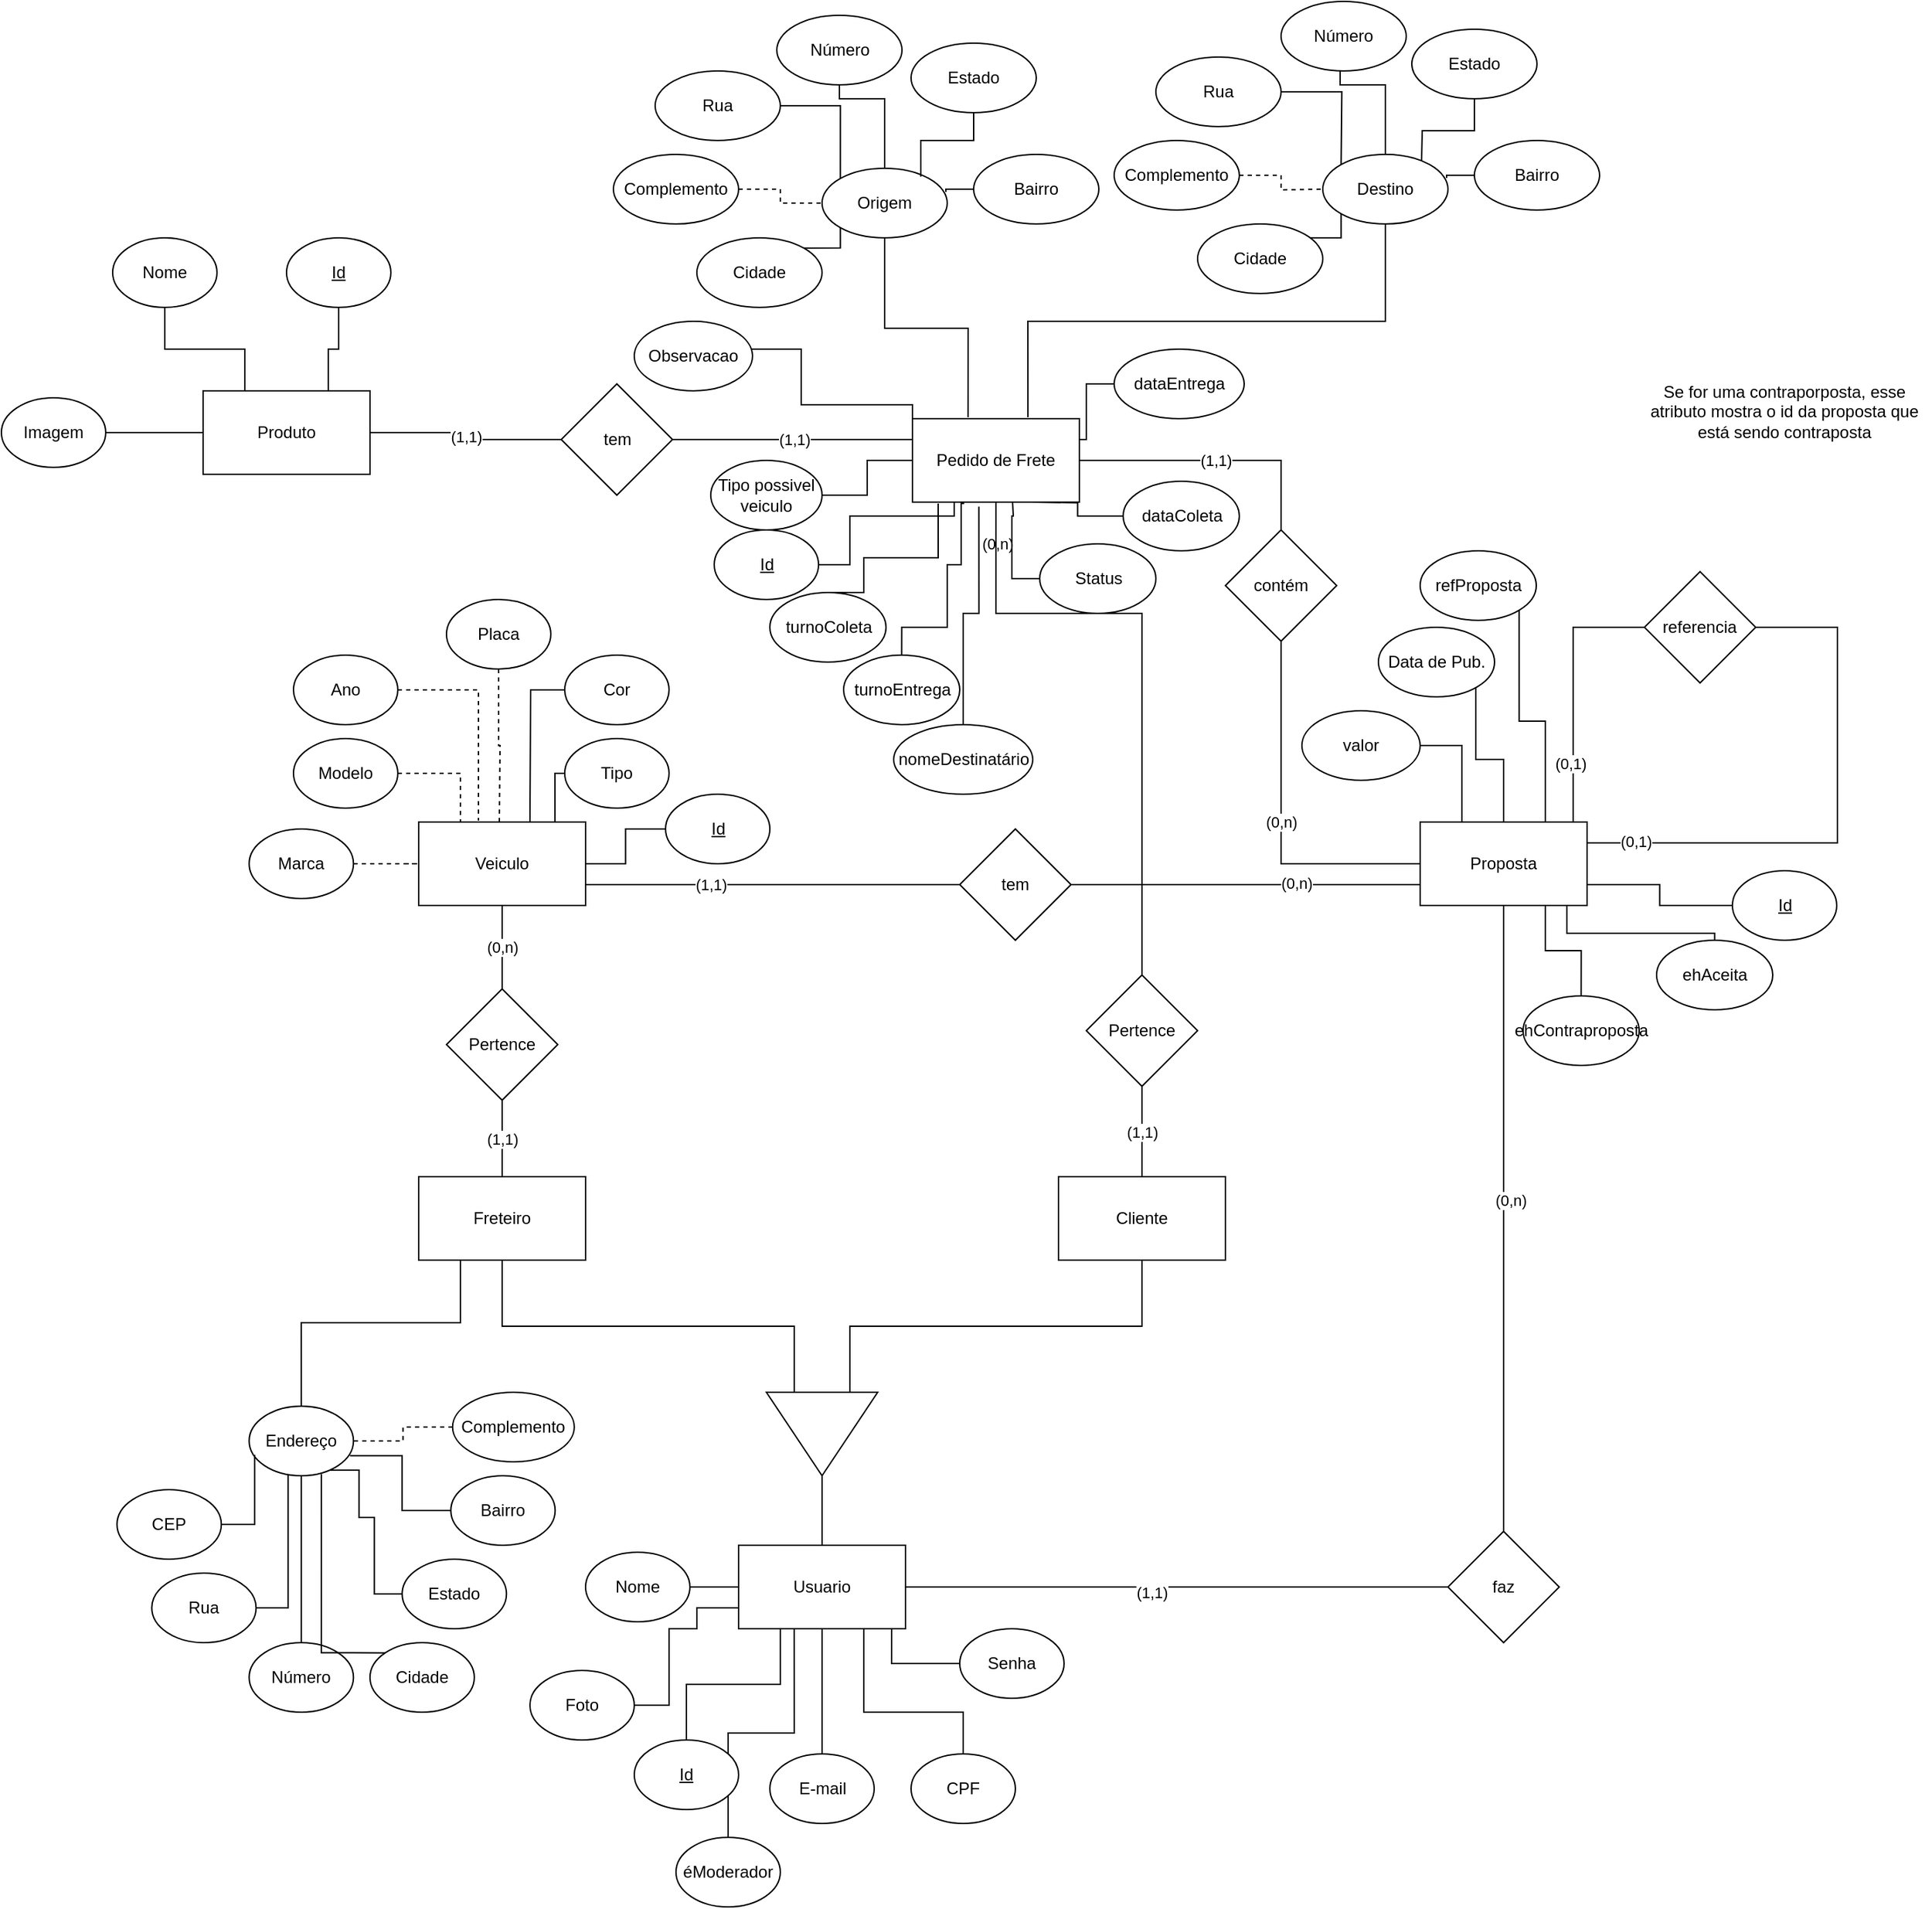 <mxfile version="20.0.3" type="device"><diagram id="B2rDgu8kX2VoAJ5OoShY" name="Page-1"><mxGraphModel dx="1865" dy="1754" grid="1" gridSize="10" guides="1" tooltips="1" connect="1" arrows="1" fold="1" page="1" pageScale="1" pageWidth="827" pageHeight="1169" math="0" shadow="0"><root><mxCell id="0"/><mxCell id="1" parent="0"/><mxCell id="aHZe08Br_RHFKZcY9J3t-28" value="" style="edgeStyle=orthogonalEdgeStyle;rounded=0;orthogonalLoop=1;jettySize=auto;html=1;endArrow=none;endFill=0;" parent="1" source="aHZe08Br_RHFKZcY9J3t-1" target="aHZe08Br_RHFKZcY9J3t-27" edge="1"><mxGeometry relative="1" as="geometry"/></mxCell><mxCell id="aHZe08Br_RHFKZcY9J3t-35" value="" style="edgeStyle=orthogonalEdgeStyle;rounded=0;orthogonalLoop=1;jettySize=auto;html=1;endArrow=none;endFill=0;" parent="1" source="aHZe08Br_RHFKZcY9J3t-1" target="aHZe08Br_RHFKZcY9J3t-34" edge="1"><mxGeometry relative="1" as="geometry"/></mxCell><mxCell id="aHZe08Br_RHFKZcY9J3t-38" value="(1,1)" style="edgeLabel;html=1;align=center;verticalAlign=middle;resizable=0;points=[];" parent="aHZe08Br_RHFKZcY9J3t-35" vertex="1" connectable="0"><mxGeometry x="-0.092" y="-4" relative="1" as="geometry"><mxPoint as="offset"/></mxGeometry></mxCell><mxCell id="aHZe08Br_RHFKZcY9J3t-1" value="Usuario" style="rounded=0;whiteSpace=wrap;html=1;" parent="1" vertex="1"><mxGeometry x="180" y="540" width="120" height="60" as="geometry"/></mxCell><mxCell id="aHZe08Br_RHFKZcY9J3t-23" value="(1,1)" style="edgeStyle=orthogonalEdgeStyle;rounded=0;orthogonalLoop=1;jettySize=auto;html=1;endArrow=none;endFill=0;" parent="1" source="aHZe08Br_RHFKZcY9J3t-2" target="aHZe08Br_RHFKZcY9J3t-22" edge="1"><mxGeometry relative="1" as="geometry"/></mxCell><mxCell id="aHZe08Br_RHFKZcY9J3t-2" value="Freteiro" style="rounded=0;whiteSpace=wrap;html=1;" parent="1" vertex="1"><mxGeometry x="-50" y="275" width="120" height="60" as="geometry"/></mxCell><mxCell id="aHZe08Br_RHFKZcY9J3t-11" value="(1,1)" style="edgeStyle=orthogonalEdgeStyle;rounded=0;orthogonalLoop=1;jettySize=auto;html=1;endArrow=none;endFill=0;" parent="1" source="aHZe08Br_RHFKZcY9J3t-3" target="aHZe08Br_RHFKZcY9J3t-9" edge="1"><mxGeometry relative="1" as="geometry"/></mxCell><mxCell id="aHZe08Br_RHFKZcY9J3t-3" value="Cliente" style="rounded=0;whiteSpace=wrap;html=1;" parent="1" vertex="1"><mxGeometry x="410" y="275" width="120" height="60" as="geometry"/></mxCell><mxCell id="aHZe08Br_RHFKZcY9J3t-24" value="(0,n)" style="edgeStyle=orthogonalEdgeStyle;rounded=0;orthogonalLoop=1;jettySize=auto;html=1;endArrow=none;endFill=0;" parent="1" source="aHZe08Br_RHFKZcY9J3t-4" target="aHZe08Br_RHFKZcY9J3t-22" edge="1"><mxGeometry relative="1" as="geometry"/></mxCell><mxCell id="hOEVL7CpCra-LfUeyIIS-20" style="edgeStyle=orthogonalEdgeStyle;rounded=0;orthogonalLoop=1;jettySize=auto;html=1;exitX=1;exitY=0.75;exitDx=0;exitDy=0;endArrow=none;endFill=0;" parent="1" source="aHZe08Br_RHFKZcY9J3t-4" target="hOEVL7CpCra-LfUeyIIS-21" edge="1"><mxGeometry relative="1" as="geometry"><mxPoint x="340" y="65.167" as="targetPoint"/></mxGeometry></mxCell><mxCell id="hOEVL7CpCra-LfUeyIIS-25" value="(1,1)" style="edgeLabel;html=1;align=center;verticalAlign=middle;resizable=0;points=[];" parent="hOEVL7CpCra-LfUeyIIS-20" vertex="1" connectable="0"><mxGeometry x="-0.334" relative="1" as="geometry"><mxPoint as="offset"/></mxGeometry></mxCell><mxCell id="aHZe08Br_RHFKZcY9J3t-4" value="Veiculo" style="rounded=0;whiteSpace=wrap;html=1;" parent="1" vertex="1"><mxGeometry x="-50" y="20" width="120" height="60" as="geometry"/></mxCell><mxCell id="aHZe08Br_RHFKZcY9J3t-10" value="(0,n)" style="edgeStyle=orthogonalEdgeStyle;rounded=0;orthogonalLoop=1;jettySize=auto;html=1;endArrow=none;endFill=0;" parent="1" source="aHZe08Br_RHFKZcY9J3t-6" edge="1"><mxGeometry relative="1" as="geometry"><mxPoint x="365" y="-150" as="targetPoint"/></mxGeometry></mxCell><mxCell id="aHZe08Br_RHFKZcY9J3t-14" value="(1,1)" style="edgeStyle=orthogonalEdgeStyle;rounded=0;orthogonalLoop=1;jettySize=auto;html=1;endArrow=none;endFill=0;" parent="1" source="aHZe08Br_RHFKZcY9J3t-6" target="aHZe08Br_RHFKZcY9J3t-12" edge="1"><mxGeometry relative="1" as="geometry"/></mxCell><mxCell id="aHZe08Br_RHFKZcY9J3t-6" value="Pedido de Frete" style="rounded=0;whiteSpace=wrap;html=1;" parent="1" vertex="1"><mxGeometry x="305" y="-270" width="120" height="60" as="geometry"/></mxCell><mxCell id="aHZe08Br_RHFKZcY9J3t-13" value="(0,n)" style="edgeStyle=orthogonalEdgeStyle;rounded=0;orthogonalLoop=1;jettySize=auto;html=1;endArrow=none;endFill=0;" parent="1" source="aHZe08Br_RHFKZcY9J3t-7" target="aHZe08Br_RHFKZcY9J3t-12" edge="1"><mxGeometry relative="1" as="geometry"/></mxCell><mxCell id="Ya-58Div-vfptBlDZL0a-5" style="edgeStyle=orthogonalEdgeStyle;rounded=0;orthogonalLoop=1;jettySize=auto;html=1;exitX=1;exitY=0;exitDx=0;exitDy=0;entryX=0;entryY=0.5;entryDx=0;entryDy=0;endArrow=none;endFill=0;" parent="1" source="aHZe08Br_RHFKZcY9J3t-7" target="Ya-58Div-vfptBlDZL0a-1" edge="1"><mxGeometry relative="1" as="geometry"><Array as="points"><mxPoint x="780" y="20"/><mxPoint x="780" y="-120"/></Array></mxGeometry></mxCell><mxCell id="omK9D7VF9Lqt7lKJ0gZo-1" value="(0,1)" style="edgeLabel;html=1;align=center;verticalAlign=middle;resizable=0;points=[];" parent="Ya-58Div-vfptBlDZL0a-5" vertex="1" connectable="0"><mxGeometry x="-0.483" y="2" relative="1" as="geometry"><mxPoint as="offset"/></mxGeometry></mxCell><mxCell id="aHZe08Br_RHFKZcY9J3t-7" value="Proposta" style="rounded=0;whiteSpace=wrap;html=1;" parent="1" vertex="1"><mxGeometry x="670" y="20" width="120" height="60" as="geometry"/></mxCell><mxCell id="hOEVL7CpCra-LfUeyIIS-23" style="edgeStyle=orthogonalEdgeStyle;rounded=0;orthogonalLoop=1;jettySize=auto;html=1;entryX=0.75;entryY=1;entryDx=0;entryDy=0;endArrow=none;endFill=0;" parent="1" source="aHZe08Br_RHFKZcY9J3t-9" target="aHZe08Br_RHFKZcY9J3t-6" edge="1"><mxGeometry relative="1" as="geometry"><Array as="points"><mxPoint x="470" y="-130"/><mxPoint x="365" y="-130"/><mxPoint x="365" y="-210"/></Array></mxGeometry></mxCell><mxCell id="aHZe08Br_RHFKZcY9J3t-9" value="Pertence" style="rhombus;whiteSpace=wrap;html=1;rounded=0;" parent="1" vertex="1"><mxGeometry x="430" y="130" width="80" height="80" as="geometry"/></mxCell><mxCell id="aHZe08Br_RHFKZcY9J3t-12" value="contém" style="rhombus;whiteSpace=wrap;html=1;rounded=0;" parent="1" vertex="1"><mxGeometry x="530" y="-190" width="80" height="80" as="geometry"/></mxCell><mxCell id="aHZe08Br_RHFKZcY9J3t-22" value="Pertence" style="rhombus;whiteSpace=wrap;html=1;rounded=0;" parent="1" vertex="1"><mxGeometry x="-30" y="140" width="80" height="80" as="geometry"/></mxCell><mxCell id="aHZe08Br_RHFKZcY9J3t-39" value="" style="edgeStyle=orthogonalEdgeStyle;rounded=0;orthogonalLoop=1;jettySize=auto;html=1;endArrow=none;endFill=0;dashed=1;" parent="1" source="aHZe08Br_RHFKZcY9J3t-26" edge="1"><mxGeometry relative="1" as="geometry"><mxPoint x="-60" y="50" as="targetPoint"/><Array as="points"><mxPoint x="-50" y="50"/><mxPoint x="-50" y="50"/></Array></mxGeometry></mxCell><mxCell id="aHZe08Br_RHFKZcY9J3t-26" value="Marca" style="ellipse;whiteSpace=wrap;html=1;" parent="1" vertex="1"><mxGeometry x="-171.87" y="25" width="75" height="50" as="geometry"/></mxCell><mxCell id="aHZe08Br_RHFKZcY9J3t-30" style="edgeStyle=orthogonalEdgeStyle;rounded=0;orthogonalLoop=1;jettySize=auto;html=1;exitX=0;exitY=0.75;exitDx=0;exitDy=0;entryX=0.5;entryY=1;entryDx=0;entryDy=0;endArrow=none;endFill=0;" parent="1" source="aHZe08Br_RHFKZcY9J3t-27" target="aHZe08Br_RHFKZcY9J3t-2" edge="1"><mxGeometry relative="1" as="geometry"/></mxCell><mxCell id="aHZe08Br_RHFKZcY9J3t-31" style="edgeStyle=orthogonalEdgeStyle;rounded=0;orthogonalLoop=1;jettySize=auto;html=1;exitX=0;exitY=0.25;exitDx=0;exitDy=0;entryX=0.5;entryY=1;entryDx=0;entryDy=0;endArrow=none;endFill=0;" parent="1" source="aHZe08Br_RHFKZcY9J3t-27" target="aHZe08Br_RHFKZcY9J3t-3" edge="1"><mxGeometry relative="1" as="geometry"/></mxCell><mxCell id="aHZe08Br_RHFKZcY9J3t-27" value="" style="triangle;whiteSpace=wrap;html=1;rounded=0;rotation=90;" parent="1" vertex="1"><mxGeometry x="210" y="420" width="60" height="80" as="geometry"/></mxCell><mxCell id="aHZe08Br_RHFKZcY9J3t-36" style="edgeStyle=orthogonalEdgeStyle;rounded=0;orthogonalLoop=1;jettySize=auto;html=1;entryX=0.5;entryY=1;entryDx=0;entryDy=0;endArrow=none;endFill=0;" parent="1" source="aHZe08Br_RHFKZcY9J3t-34" target="aHZe08Br_RHFKZcY9J3t-7" edge="1"><mxGeometry relative="1" as="geometry"/></mxCell><mxCell id="aHZe08Br_RHFKZcY9J3t-37" value="(0,n)" style="edgeLabel;html=1;align=center;verticalAlign=middle;resizable=0;points=[];" parent="aHZe08Br_RHFKZcY9J3t-36" vertex="1" connectable="0"><mxGeometry x="0.058" y="-5" relative="1" as="geometry"><mxPoint as="offset"/></mxGeometry></mxCell><mxCell id="aHZe08Br_RHFKZcY9J3t-34" value="faz" style="rhombus;whiteSpace=wrap;html=1;rounded=0;" parent="1" vertex="1"><mxGeometry x="690" y="530" width="80" height="80" as="geometry"/></mxCell><mxCell id="Ya-58Div-vfptBlDZL0a-2" style="edgeStyle=orthogonalEdgeStyle;rounded=0;orthogonalLoop=1;jettySize=auto;html=1;exitX=1;exitY=0.5;exitDx=0;exitDy=0;entryX=0.25;entryY=0;entryDx=0;entryDy=0;endArrow=none;endFill=0;" parent="1" source="aHZe08Br_RHFKZcY9J3t-40" target="aHZe08Br_RHFKZcY9J3t-7" edge="1"><mxGeometry relative="1" as="geometry"/></mxCell><mxCell id="aHZe08Br_RHFKZcY9J3t-40" value="valor" style="ellipse;whiteSpace=wrap;html=1;" parent="1" vertex="1"><mxGeometry x="585" y="-60" width="85" height="50" as="geometry"/></mxCell><mxCell id="Ya-58Div-vfptBlDZL0a-3" style="edgeStyle=orthogonalEdgeStyle;rounded=0;orthogonalLoop=1;jettySize=auto;html=1;entryX=0.5;entryY=0;entryDx=0;entryDy=0;endArrow=none;endFill=0;" parent="1" source="aHZe08Br_RHFKZcY9J3t-42" target="aHZe08Br_RHFKZcY9J3t-7" edge="1"><mxGeometry relative="1" as="geometry"><Array as="points"><mxPoint x="710" y="-25"/><mxPoint x="730" y="-25"/></Array></mxGeometry></mxCell><mxCell id="aHZe08Br_RHFKZcY9J3t-42" value="Data de Pub." style="ellipse;whiteSpace=wrap;html=1;" parent="1" vertex="1"><mxGeometry x="640" y="-120" width="83.5" height="50" as="geometry"/></mxCell><mxCell id="gsihzhbg7AkivfyYFmhZ-50" style="edgeStyle=orthogonalEdgeStyle;rounded=0;orthogonalLoop=1;jettySize=auto;html=1;exitX=0.5;exitY=1;exitDx=0;exitDy=0;entryX=0.333;entryY=-0.017;entryDx=0;entryDy=0;entryPerimeter=0;endArrow=none;endFill=0;" parent="1" source="aHZe08Br_RHFKZcY9J3t-45" target="aHZe08Br_RHFKZcY9J3t-6" edge="1"><mxGeometry relative="1" as="geometry"/></mxCell><mxCell id="aHZe08Br_RHFKZcY9J3t-45" value="Origem" style="ellipse;whiteSpace=wrap;html=1;" parent="1" vertex="1"><mxGeometry x="240" y="-450" width="90" height="50" as="geometry"/></mxCell><mxCell id="gsihzhbg7AkivfyYFmhZ-2" style="edgeStyle=orthogonalEdgeStyle;rounded=0;orthogonalLoop=1;jettySize=auto;html=1;entryX=0.25;entryY=0;entryDx=0;entryDy=0;endArrow=none;endFill=0;dashed=1;" parent="1" source="gsihzhbg7AkivfyYFmhZ-1" target="aHZe08Br_RHFKZcY9J3t-4" edge="1"><mxGeometry relative="1" as="geometry"/></mxCell><mxCell id="gsihzhbg7AkivfyYFmhZ-1" value="Modelo" style="ellipse;whiteSpace=wrap;html=1;" parent="1" vertex="1"><mxGeometry x="-140" y="-40" width="75" height="50" as="geometry"/></mxCell><mxCell id="gsihzhbg7AkivfyYFmhZ-36" style="edgeStyle=orthogonalEdgeStyle;rounded=0;orthogonalLoop=1;jettySize=auto;html=1;exitX=1;exitY=0.5;exitDx=0;exitDy=0;entryX=0.358;entryY=-0.017;entryDx=0;entryDy=0;entryPerimeter=0;endArrow=none;endFill=0;dashed=1;" parent="1" source="gsihzhbg7AkivfyYFmhZ-3" target="aHZe08Br_RHFKZcY9J3t-4" edge="1"><mxGeometry relative="1" as="geometry"/></mxCell><mxCell id="gsihzhbg7AkivfyYFmhZ-3" value="Ano" style="ellipse;whiteSpace=wrap;html=1;" parent="1" vertex="1"><mxGeometry x="-140" y="-100" width="75" height="50" as="geometry"/></mxCell><mxCell id="gsihzhbg7AkivfyYFmhZ-6" style="edgeStyle=orthogonalEdgeStyle;rounded=0;orthogonalLoop=1;jettySize=auto;html=1;exitX=1;exitY=0.5;exitDx=0;exitDy=0;entryX=0;entryY=0.5;entryDx=0;entryDy=0;endArrow=none;endFill=0;" parent="1" source="gsihzhbg7AkivfyYFmhZ-5" target="aHZe08Br_RHFKZcY9J3t-1" edge="1"><mxGeometry relative="1" as="geometry"/></mxCell><mxCell id="gsihzhbg7AkivfyYFmhZ-5" value="Nome" style="ellipse;whiteSpace=wrap;html=1;" parent="1" vertex="1"><mxGeometry x="70" y="545" width="75" height="50" as="geometry"/></mxCell><mxCell id="hOEVL7CpCra-LfUeyIIS-28" style="edgeStyle=orthogonalEdgeStyle;rounded=0;orthogonalLoop=1;jettySize=auto;html=1;entryX=0.5;entryY=1;entryDx=0;entryDy=0;endArrow=none;endFill=0;" parent="1" source="gsihzhbg7AkivfyYFmhZ-7" target="aHZe08Br_RHFKZcY9J3t-1" edge="1"><mxGeometry relative="1" as="geometry"/></mxCell><mxCell id="gsihzhbg7AkivfyYFmhZ-7" value="E-mail" style="ellipse;whiteSpace=wrap;html=1;" parent="1" vertex="1"><mxGeometry x="202.5" y="690" width="75" height="50" as="geometry"/></mxCell><mxCell id="hOEVL7CpCra-LfUeyIIS-29" style="edgeStyle=orthogonalEdgeStyle;rounded=0;orthogonalLoop=1;jettySize=auto;html=1;entryX=0.75;entryY=1;entryDx=0;entryDy=0;endArrow=none;endFill=0;" parent="1" source="gsihzhbg7AkivfyYFmhZ-9" target="aHZe08Br_RHFKZcY9J3t-1" edge="1"><mxGeometry relative="1" as="geometry"><Array as="points"><mxPoint x="342" y="660"/><mxPoint x="270" y="660"/></Array></mxGeometry></mxCell><mxCell id="gsihzhbg7AkivfyYFmhZ-9" value="CPF" style="ellipse;whiteSpace=wrap;html=1;" parent="1" vertex="1"><mxGeometry x="304" y="690" width="75" height="50" as="geometry"/></mxCell><mxCell id="hOEVL7CpCra-LfUeyIIS-26" style="edgeStyle=orthogonalEdgeStyle;rounded=0;orthogonalLoop=1;jettySize=auto;html=1;entryX=0.25;entryY=1;entryDx=0;entryDy=0;endArrow=none;endFill=0;" parent="1" source="gsihzhbg7AkivfyYFmhZ-11" target="aHZe08Br_RHFKZcY9J3t-2" edge="1"><mxGeometry relative="1" as="geometry"><Array as="points"><mxPoint x="-134" y="380"/><mxPoint x="-20" y="380"/></Array></mxGeometry></mxCell><mxCell id="gsihzhbg7AkivfyYFmhZ-11" value="Endereço" style="ellipse;whiteSpace=wrap;html=1;" parent="1" vertex="1"><mxGeometry x="-171.87" y="440" width="75" height="50" as="geometry"/></mxCell><mxCell id="gsihzhbg7AkivfyYFmhZ-14" style="edgeStyle=orthogonalEdgeStyle;rounded=0;orthogonalLoop=1;jettySize=auto;html=1;exitX=0;exitY=0.5;exitDx=0;exitDy=0;entryX=0.917;entryY=1;entryDx=0;entryDy=0;entryPerimeter=0;endArrow=none;endFill=0;" parent="1" source="gsihzhbg7AkivfyYFmhZ-13" target="aHZe08Br_RHFKZcY9J3t-1" edge="1"><mxGeometry relative="1" as="geometry"/></mxCell><mxCell id="gsihzhbg7AkivfyYFmhZ-13" value="Senha" style="ellipse;whiteSpace=wrap;html=1;gradientColor=none;shadow=0;sketch=0;" parent="1" vertex="1"><mxGeometry x="339" y="600" width="75" height="50" as="geometry"/></mxCell><mxCell id="gsihzhbg7AkivfyYFmhZ-24" style="edgeStyle=orthogonalEdgeStyle;rounded=0;orthogonalLoop=1;jettySize=auto;html=1;exitX=0.5;exitY=1;exitDx=0;exitDy=0;entryX=0;entryY=0.25;entryDx=0;entryDy=0;endArrow=none;endFill=0;" parent="1" source="gsihzhbg7AkivfyYFmhZ-23" target="aHZe08Br_RHFKZcY9J3t-6" edge="1"><mxGeometry relative="1" as="geometry"><Array as="points"><mxPoint x="225" y="-320"/><mxPoint x="225" y="-280"/><mxPoint x="305" y="-280"/></Array></mxGeometry></mxCell><mxCell id="gsihzhbg7AkivfyYFmhZ-23" value="Observacao" style="ellipse;whiteSpace=wrap;html=1;" parent="1" vertex="1"><mxGeometry x="105" y="-340" width="85" height="50" as="geometry"/></mxCell><mxCell id="gsihzhbg7AkivfyYFmhZ-27" style="edgeStyle=orthogonalEdgeStyle;rounded=0;orthogonalLoop=1;jettySize=auto;html=1;exitX=1;exitY=0.5;exitDx=0;exitDy=0;entryX=0;entryY=0.5;entryDx=0;entryDy=0;endArrow=none;endFill=0;" parent="1" source="gsihzhbg7AkivfyYFmhZ-25" target="aHZe08Br_RHFKZcY9J3t-6" edge="1"><mxGeometry relative="1" as="geometry"/></mxCell><mxCell id="gsihzhbg7AkivfyYFmhZ-25" value="Tipo possivel veiculo" style="ellipse;whiteSpace=wrap;html=1;" parent="1" vertex="1"><mxGeometry x="160" y="-240" width="80" height="50" as="geometry"/></mxCell><mxCell id="gsihzhbg7AkivfyYFmhZ-33" style="edgeStyle=orthogonalEdgeStyle;rounded=0;orthogonalLoop=1;jettySize=auto;html=1;exitX=0.5;exitY=1;exitDx=0;exitDy=0;endArrow=none;endFill=0;dashed=1;" parent="1" source="gsihzhbg7AkivfyYFmhZ-32" edge="1"><mxGeometry relative="1" as="geometry"><mxPoint x="8" y="20" as="targetPoint"/></mxGeometry></mxCell><mxCell id="gsihzhbg7AkivfyYFmhZ-32" value="Placa" style="ellipse;whiteSpace=wrap;html=1;" parent="1" vertex="1"><mxGeometry x="-30" y="-140" width="75" height="50" as="geometry"/></mxCell><mxCell id="gsihzhbg7AkivfyYFmhZ-35" style="edgeStyle=orthogonalEdgeStyle;rounded=0;orthogonalLoop=1;jettySize=auto;html=1;exitX=0;exitY=0.5;exitDx=0;exitDy=0;endArrow=none;endFill=0;" parent="1" source="gsihzhbg7AkivfyYFmhZ-34" edge="1"><mxGeometry relative="1" as="geometry"><mxPoint x="30" y="20" as="targetPoint"/></mxGeometry></mxCell><mxCell id="gsihzhbg7AkivfyYFmhZ-34" value="Cor" style="ellipse;whiteSpace=wrap;html=1;" parent="1" vertex="1"><mxGeometry x="55" y="-100" width="75" height="50" as="geometry"/></mxCell><mxCell id="gsihzhbg7AkivfyYFmhZ-38" style="edgeStyle=orthogonalEdgeStyle;rounded=0;orthogonalLoop=1;jettySize=auto;html=1;exitX=0;exitY=0.5;exitDx=0;exitDy=0;endArrow=none;endFill=0;" parent="1" source="gsihzhbg7AkivfyYFmhZ-37" edge="1"><mxGeometry relative="1" as="geometry"><mxPoint x="48" y="20" as="targetPoint"/><Array as="points"><mxPoint x="48" y="-15"/></Array></mxGeometry></mxCell><mxCell id="gsihzhbg7AkivfyYFmhZ-37" value="Tipo" style="ellipse;whiteSpace=wrap;html=1;" parent="1" vertex="1"><mxGeometry x="55" y="-40" width="75" height="50" as="geometry"/></mxCell><mxCell id="gsihzhbg7AkivfyYFmhZ-45" style="edgeStyle=orthogonalEdgeStyle;rounded=0;orthogonalLoop=1;jettySize=auto;html=1;exitX=1;exitY=0.5;exitDx=0;exitDy=0;entryX=0;entryY=0;entryDx=0;entryDy=0;endArrow=none;endFill=0;" parent="1" source="gsihzhbg7AkivfyYFmhZ-39" target="aHZe08Br_RHFKZcY9J3t-45" edge="1"><mxGeometry relative="1" as="geometry"/></mxCell><mxCell id="gsihzhbg7AkivfyYFmhZ-39" value="Rua" style="ellipse;whiteSpace=wrap;html=1;" parent="1" vertex="1"><mxGeometry x="120" y="-520" width="90" height="50" as="geometry"/></mxCell><mxCell id="gsihzhbg7AkivfyYFmhZ-51" style="edgeStyle=orthogonalEdgeStyle;rounded=0;orthogonalLoop=1;jettySize=auto;html=1;exitX=0.5;exitY=1;exitDx=0;exitDy=0;entryX=0.5;entryY=0;entryDx=0;entryDy=0;endArrow=none;endFill=0;" parent="1" source="gsihzhbg7AkivfyYFmhZ-40" target="aHZe08Br_RHFKZcY9J3t-45" edge="1"><mxGeometry relative="1" as="geometry"><Array as="points"><mxPoint x="253" y="-500"/><mxPoint x="285" y="-500"/></Array></mxGeometry></mxCell><mxCell id="gsihzhbg7AkivfyYFmhZ-40" value="Número" style="ellipse;whiteSpace=wrap;html=1;" parent="1" vertex="1"><mxGeometry x="207.5" y="-560" width="90" height="50" as="geometry"/></mxCell><mxCell id="gsihzhbg7AkivfyYFmhZ-47" style="edgeStyle=orthogonalEdgeStyle;rounded=0;orthogonalLoop=1;jettySize=auto;html=1;exitX=0.5;exitY=1;exitDx=0;exitDy=0;entryX=0.789;entryY=0.12;entryDx=0;entryDy=0;entryPerimeter=0;endArrow=none;endFill=0;" parent="1" source="gsihzhbg7AkivfyYFmhZ-41" target="aHZe08Br_RHFKZcY9J3t-45" edge="1"><mxGeometry relative="1" as="geometry"/></mxCell><mxCell id="gsihzhbg7AkivfyYFmhZ-41" value="Estado" style="ellipse;whiteSpace=wrap;html=1;" parent="1" vertex="1"><mxGeometry x="304" y="-540" width="90" height="50" as="geometry"/></mxCell><mxCell id="gsihzhbg7AkivfyYFmhZ-53" style="edgeStyle=orthogonalEdgeStyle;rounded=0;orthogonalLoop=1;jettySize=auto;html=1;exitX=0;exitY=0.5;exitDx=0;exitDy=0;entryX=0.989;entryY=0.34;entryDx=0;entryDy=0;entryPerimeter=0;endArrow=none;endFill=0;" parent="1" source="gsihzhbg7AkivfyYFmhZ-42" target="aHZe08Br_RHFKZcY9J3t-45" edge="1"><mxGeometry relative="1" as="geometry"/></mxCell><mxCell id="gsihzhbg7AkivfyYFmhZ-42" value="Bairro" style="ellipse;whiteSpace=wrap;html=1;" parent="1" vertex="1"><mxGeometry x="349" y="-460" width="90" height="50" as="geometry"/></mxCell><mxCell id="gsihzhbg7AkivfyYFmhZ-44" style="edgeStyle=orthogonalEdgeStyle;rounded=0;orthogonalLoop=1;jettySize=auto;html=1;exitX=1;exitY=0.5;exitDx=0;exitDy=0;entryX=0;entryY=0.5;entryDx=0;entryDy=0;endArrow=none;endFill=0;dashed=1;" parent="1" source="gsihzhbg7AkivfyYFmhZ-43" target="aHZe08Br_RHFKZcY9J3t-45" edge="1"><mxGeometry relative="1" as="geometry"/></mxCell><mxCell id="gsihzhbg7AkivfyYFmhZ-43" value="Complemento" style="ellipse;whiteSpace=wrap;html=1;" parent="1" vertex="1"><mxGeometry x="90" y="-460" width="90" height="50" as="geometry"/></mxCell><mxCell id="gsihzhbg7AkivfyYFmhZ-54" style="edgeStyle=orthogonalEdgeStyle;rounded=0;orthogonalLoop=1;jettySize=auto;html=1;exitX=1;exitY=0.5;exitDx=0;exitDy=0;entryX=0;entryY=0;entryDx=0;entryDy=0;endArrow=none;endFill=0;" parent="1" source="gsihzhbg7AkivfyYFmhZ-55" edge="1"><mxGeometry relative="1" as="geometry"><mxPoint x="613.18" y="-452.678" as="targetPoint"/></mxGeometry></mxCell><mxCell id="gsihzhbg7AkivfyYFmhZ-55" value="Rua" style="ellipse;whiteSpace=wrap;html=1;" parent="1" vertex="1"><mxGeometry x="480" y="-530" width="90" height="50" as="geometry"/></mxCell><mxCell id="gsihzhbg7AkivfyYFmhZ-56" style="edgeStyle=orthogonalEdgeStyle;rounded=0;orthogonalLoop=1;jettySize=auto;html=1;exitX=0.5;exitY=1;exitDx=0;exitDy=0;entryX=0.5;entryY=0;entryDx=0;entryDy=0;endArrow=none;endFill=0;" parent="1" edge="1"><mxGeometry relative="1" as="geometry"><mxPoint x="612.5" y="-520" as="sourcePoint"/><mxPoint x="645" y="-460" as="targetPoint"/><Array as="points"><mxPoint x="613" y="-510"/><mxPoint x="645" y="-510"/></Array></mxGeometry></mxCell><mxCell id="gsihzhbg7AkivfyYFmhZ-57" style="edgeStyle=orthogonalEdgeStyle;rounded=0;orthogonalLoop=1;jettySize=auto;html=1;exitX=0.5;exitY=1;exitDx=0;exitDy=0;entryX=0.789;entryY=0.12;entryDx=0;entryDy=0;entryPerimeter=0;endArrow=none;endFill=0;" parent="1" source="gsihzhbg7AkivfyYFmhZ-58" edge="1"><mxGeometry relative="1" as="geometry"><mxPoint x="671.01" y="-454" as="targetPoint"/></mxGeometry></mxCell><mxCell id="gsihzhbg7AkivfyYFmhZ-58" value="Estado" style="ellipse;whiteSpace=wrap;html=1;" parent="1" vertex="1"><mxGeometry x="664" y="-550" width="90" height="50" as="geometry"/></mxCell><mxCell id="gsihzhbg7AkivfyYFmhZ-59" style="edgeStyle=orthogonalEdgeStyle;rounded=0;orthogonalLoop=1;jettySize=auto;html=1;exitX=0;exitY=0.5;exitDx=0;exitDy=0;entryX=0.989;entryY=0.34;entryDx=0;entryDy=0;entryPerimeter=0;endArrow=none;endFill=0;" parent="1" source="gsihzhbg7AkivfyYFmhZ-60" edge="1"><mxGeometry relative="1" as="geometry"><mxPoint x="689.01" y="-443" as="targetPoint"/></mxGeometry></mxCell><mxCell id="gsihzhbg7AkivfyYFmhZ-60" value="Bairro" style="ellipse;whiteSpace=wrap;html=1;" parent="1" vertex="1"><mxGeometry x="709" y="-470" width="90" height="50" as="geometry"/></mxCell><mxCell id="gsihzhbg7AkivfyYFmhZ-61" style="edgeStyle=orthogonalEdgeStyle;rounded=0;orthogonalLoop=1;jettySize=auto;html=1;exitX=1;exitY=0.5;exitDx=0;exitDy=0;entryX=0;entryY=0.5;entryDx=0;entryDy=0;endArrow=none;endFill=0;dashed=1;" parent="1" source="gsihzhbg7AkivfyYFmhZ-62" edge="1"><mxGeometry relative="1" as="geometry"><mxPoint x="600" y="-435" as="targetPoint"/></mxGeometry></mxCell><mxCell id="gsihzhbg7AkivfyYFmhZ-62" value="Complemento" style="ellipse;whiteSpace=wrap;html=1;" parent="1" vertex="1"><mxGeometry x="450" y="-470" width="90" height="50" as="geometry"/></mxCell><mxCell id="gsihzhbg7AkivfyYFmhZ-63" value="Número" style="ellipse;whiteSpace=wrap;html=1;" parent="1" vertex="1"><mxGeometry x="570" y="-570" width="90" height="50" as="geometry"/></mxCell><mxCell id="gsihzhbg7AkivfyYFmhZ-65" style="edgeStyle=orthogonalEdgeStyle;rounded=0;orthogonalLoop=1;jettySize=auto;html=1;exitX=0.5;exitY=1;exitDx=0;exitDy=0;entryX=0.692;entryY=-0.017;entryDx=0;entryDy=0;entryPerimeter=0;endArrow=none;endFill=0;" parent="1" source="gsihzhbg7AkivfyYFmhZ-64" target="aHZe08Br_RHFKZcY9J3t-6" edge="1"><mxGeometry relative="1" as="geometry"/></mxCell><mxCell id="gsihzhbg7AkivfyYFmhZ-64" value="Destino" style="ellipse;whiteSpace=wrap;html=1;" parent="1" vertex="1"><mxGeometry x="600" y="-460" width="90" height="50" as="geometry"/></mxCell><mxCell id="gsihzhbg7AkivfyYFmhZ-78" style="edgeStyle=orthogonalEdgeStyle;rounded=0;orthogonalLoop=1;jettySize=auto;html=1;exitX=0.5;exitY=0;exitDx=0;exitDy=0;endArrow=none;endFill=0;" parent="1" source="gsihzhbg7AkivfyYFmhZ-70" target="gsihzhbg7AkivfyYFmhZ-11" edge="1"><mxGeometry relative="1" as="geometry"><mxPoint x="-116.87" y="490" as="targetPoint"/></mxGeometry></mxCell><mxCell id="gsihzhbg7AkivfyYFmhZ-70" value="Número" style="ellipse;whiteSpace=wrap;html=1;" parent="1" vertex="1"><mxGeometry x="-171.87" y="610" width="75" height="50" as="geometry"/></mxCell><mxCell id="gsihzhbg7AkivfyYFmhZ-77" style="edgeStyle=orthogonalEdgeStyle;rounded=0;orthogonalLoop=1;jettySize=auto;html=1;exitX=1;exitY=0.5;exitDx=0;exitDy=0;endArrow=none;endFill=0;" parent="1" source="gsihzhbg7AkivfyYFmhZ-71" target="gsihzhbg7AkivfyYFmhZ-11" edge="1"><mxGeometry relative="1" as="geometry"><mxPoint x="-143.87" y="500" as="targetPoint"/><Array as="points"><mxPoint x="-143.87" y="560"/><mxPoint x="-143.87" y="560"/></Array></mxGeometry></mxCell><mxCell id="gsihzhbg7AkivfyYFmhZ-71" value="Rua" style="ellipse;whiteSpace=wrap;html=1;" parent="1" vertex="1"><mxGeometry x="-241.87" y="560" width="75" height="50" as="geometry"/></mxCell><mxCell id="gsihzhbg7AkivfyYFmhZ-76" style="edgeStyle=orthogonalEdgeStyle;rounded=0;orthogonalLoop=1;jettySize=auto;html=1;exitX=1;exitY=0.5;exitDx=0;exitDy=0;entryX=0.053;entryY=0.7;entryDx=0;entryDy=0;entryPerimeter=0;endArrow=none;endFill=0;" parent="1" source="gsihzhbg7AkivfyYFmhZ-72" target="gsihzhbg7AkivfyYFmhZ-11" edge="1"><mxGeometry relative="1" as="geometry"/></mxCell><mxCell id="gsihzhbg7AkivfyYFmhZ-72" value="CEP" style="ellipse;whiteSpace=wrap;html=1;" parent="1" vertex="1"><mxGeometry x="-266.87" y="500" width="75" height="50" as="geometry"/></mxCell><mxCell id="gsihzhbg7AkivfyYFmhZ-79" style="edgeStyle=orthogonalEdgeStyle;rounded=0;orthogonalLoop=1;jettySize=auto;html=1;exitX=0;exitY=0.5;exitDx=0;exitDy=0;endArrow=none;endFill=0;entryX=0.773;entryY=0.92;entryDx=0;entryDy=0;entryPerimeter=0;" parent="1" source="gsihzhbg7AkivfyYFmhZ-73" target="gsihzhbg7AkivfyYFmhZ-11" edge="1"><mxGeometry relative="1" as="geometry"><mxPoint x="-96.87" y="490" as="targetPoint"/><Array as="points"><mxPoint x="-81.87" y="575"/><mxPoint x="-81.87" y="520"/><mxPoint x="-92.87" y="520"/><mxPoint x="-92.87" y="486"/></Array></mxGeometry></mxCell><mxCell id="gsihzhbg7AkivfyYFmhZ-73" value="Estado" style="ellipse;whiteSpace=wrap;html=1;" parent="1" vertex="1"><mxGeometry x="-61.87" y="550" width="75" height="50" as="geometry"/></mxCell><mxCell id="gsihzhbg7AkivfyYFmhZ-84" style="edgeStyle=orthogonalEdgeStyle;rounded=0;orthogonalLoop=1;jettySize=auto;html=1;exitX=0;exitY=0.5;exitDx=0;exitDy=0;endArrow=none;endFill=0;entryX=0.967;entryY=0.712;entryDx=0;entryDy=0;entryPerimeter=0;" parent="1" source="gsihzhbg7AkivfyYFmhZ-74" target="gsihzhbg7AkivfyYFmhZ-11" edge="1"><mxGeometry relative="1" as="geometry"><mxPoint x="-56.87" y="480" as="targetPoint"/></mxGeometry></mxCell><mxCell id="gsihzhbg7AkivfyYFmhZ-74" value="Bairro" style="ellipse;whiteSpace=wrap;html=1;" parent="1" vertex="1"><mxGeometry x="-26.87" y="490" width="75" height="50" as="geometry"/></mxCell><mxCell id="gsihzhbg7AkivfyYFmhZ-80" value="" style="edgeStyle=orthogonalEdgeStyle;rounded=0;orthogonalLoop=1;jettySize=auto;html=1;endArrow=none;endFill=0;dashed=1;" parent="1" source="gsihzhbg7AkivfyYFmhZ-75" target="gsihzhbg7AkivfyYFmhZ-11" edge="1"><mxGeometry relative="1" as="geometry"/></mxCell><mxCell id="gsihzhbg7AkivfyYFmhZ-75" value="Complemento" style="ellipse;whiteSpace=wrap;html=1;" parent="1" vertex="1"><mxGeometry x="-25.62" y="430" width="87.5" height="50" as="geometry"/></mxCell><mxCell id="hOEVL7CpCra-LfUeyIIS-11" style="edgeStyle=orthogonalEdgeStyle;rounded=0;orthogonalLoop=1;jettySize=auto;html=1;endArrow=none;endFill=0;" parent="1" source="hOEVL7CpCra-LfUeyIIS-10" target="aHZe08Br_RHFKZcY9J3t-4" edge="1"><mxGeometry relative="1" as="geometry"/></mxCell><mxCell id="hOEVL7CpCra-LfUeyIIS-10" value="&lt;u&gt;Id&lt;/u&gt;" style="ellipse;whiteSpace=wrap;html=1;" parent="1" vertex="1"><mxGeometry x="127.5" width="75" height="50" as="geometry"/></mxCell><mxCell id="hOEVL7CpCra-LfUeyIIS-27" style="edgeStyle=orthogonalEdgeStyle;rounded=0;orthogonalLoop=1;jettySize=auto;html=1;entryX=0.25;entryY=1;entryDx=0;entryDy=0;endArrow=none;endFill=0;" parent="1" source="hOEVL7CpCra-LfUeyIIS-14" target="aHZe08Br_RHFKZcY9J3t-1" edge="1"><mxGeometry relative="1" as="geometry"/></mxCell><mxCell id="hOEVL7CpCra-LfUeyIIS-17" style="edgeStyle=orthogonalEdgeStyle;rounded=0;orthogonalLoop=1;jettySize=auto;html=1;endArrow=none;endFill=0;entryX=1;entryY=0.75;entryDx=0;entryDy=0;" parent="1" source="hOEVL7CpCra-LfUeyIIS-16" target="aHZe08Br_RHFKZcY9J3t-7" edge="1"><mxGeometry relative="1" as="geometry"><mxPoint x="810" y="80" as="targetPoint"/></mxGeometry></mxCell><mxCell id="hOEVL7CpCra-LfUeyIIS-16" value="&lt;u&gt;Id&lt;/u&gt;" style="ellipse;whiteSpace=wrap;html=1;" parent="1" vertex="1"><mxGeometry x="894.5" y="55" width="75" height="50" as="geometry"/></mxCell><mxCell id="hOEVL7CpCra-LfUeyIIS-19" style="edgeStyle=orthogonalEdgeStyle;rounded=0;orthogonalLoop=1;jettySize=auto;html=1;entryX=0.25;entryY=1;entryDx=0;entryDy=0;endArrow=none;endFill=0;" parent="1" source="hOEVL7CpCra-LfUeyIIS-18" target="aHZe08Br_RHFKZcY9J3t-6" edge="1"><mxGeometry relative="1" as="geometry"><Array as="points"><mxPoint x="260" y="-165"/><mxPoint x="260" y="-200"/><mxPoint x="335" y="-200"/></Array></mxGeometry></mxCell><mxCell id="hOEVL7CpCra-LfUeyIIS-18" value="&lt;u&gt;Id&lt;/u&gt;" style="ellipse;whiteSpace=wrap;html=1;" parent="1" vertex="1"><mxGeometry x="162.5" y="-190" width="75" height="50" as="geometry"/></mxCell><mxCell id="hOEVL7CpCra-LfUeyIIS-22" style="edgeStyle=orthogonalEdgeStyle;rounded=0;orthogonalLoop=1;jettySize=auto;html=1;entryX=0;entryY=0.75;entryDx=0;entryDy=0;endArrow=none;endFill=0;" parent="1" source="hOEVL7CpCra-LfUeyIIS-21" target="aHZe08Br_RHFKZcY9J3t-7" edge="1"><mxGeometry relative="1" as="geometry"/></mxCell><mxCell id="hOEVL7CpCra-LfUeyIIS-24" value="(0,n)" style="edgeLabel;html=1;align=center;verticalAlign=middle;resizable=0;points=[];" parent="hOEVL7CpCra-LfUeyIIS-22" vertex="1" connectable="0"><mxGeometry x="0.291" y="1" relative="1" as="geometry"><mxPoint as="offset"/></mxGeometry></mxCell><mxCell id="hOEVL7CpCra-LfUeyIIS-21" value="tem" style="rhombus;whiteSpace=wrap;html=1;" parent="1" vertex="1"><mxGeometry x="339" y="24.997" width="80" height="80" as="geometry"/></mxCell><mxCell id="hOEVL7CpCra-LfUeyIIS-41" value="(1,1)" style="edgeStyle=orthogonalEdgeStyle;rounded=0;orthogonalLoop=1;jettySize=auto;html=1;entryX=0;entryY=0.5;entryDx=0;entryDy=0;endArrow=none;endFill=0;" parent="1" source="hOEVL7CpCra-LfUeyIIS-30" target="hOEVL7CpCra-LfUeyIIS-40" edge="1"><mxGeometry relative="1" as="geometry"/></mxCell><mxCell id="hOEVL7CpCra-LfUeyIIS-30" value="Produto" style="rounded=0;whiteSpace=wrap;html=1;" parent="1" vertex="1"><mxGeometry x="-205" y="-290" width="120" height="60" as="geometry"/></mxCell><mxCell id="hOEVL7CpCra-LfUeyIIS-35" style="edgeStyle=orthogonalEdgeStyle;rounded=0;orthogonalLoop=1;jettySize=auto;html=1;entryX=0.75;entryY=0;entryDx=0;entryDy=0;endArrow=none;endFill=0;" parent="1" source="hOEVL7CpCra-LfUeyIIS-31" target="hOEVL7CpCra-LfUeyIIS-30" edge="1"><mxGeometry relative="1" as="geometry"/></mxCell><mxCell id="hOEVL7CpCra-LfUeyIIS-31" value="&lt;u&gt;Id&lt;/u&gt;" style="ellipse;whiteSpace=wrap;html=1;" parent="1" vertex="1"><mxGeometry x="-145" y="-400" width="75" height="50" as="geometry"/></mxCell><mxCell id="hOEVL7CpCra-LfUeyIIS-34" style="edgeStyle=orthogonalEdgeStyle;rounded=0;orthogonalLoop=1;jettySize=auto;html=1;entryX=0.25;entryY=0;entryDx=0;entryDy=0;endArrow=none;endFill=0;" parent="1" source="hOEVL7CpCra-LfUeyIIS-32" target="hOEVL7CpCra-LfUeyIIS-30" edge="1"><mxGeometry relative="1" as="geometry"/></mxCell><mxCell id="hOEVL7CpCra-LfUeyIIS-32" value="Nome" style="ellipse;whiteSpace=wrap;html=1;" parent="1" vertex="1"><mxGeometry x="-270" y="-400" width="75" height="50" as="geometry"/></mxCell><mxCell id="hOEVL7CpCra-LfUeyIIS-36" style="edgeStyle=orthogonalEdgeStyle;rounded=0;orthogonalLoop=1;jettySize=auto;html=1;entryX=0;entryY=0.5;entryDx=0;entryDy=0;endArrow=none;endFill=0;" parent="1" source="hOEVL7CpCra-LfUeyIIS-33" target="hOEVL7CpCra-LfUeyIIS-30" edge="1"><mxGeometry relative="1" as="geometry"/></mxCell><mxCell id="hOEVL7CpCra-LfUeyIIS-33" value="Imagem" style="ellipse;whiteSpace=wrap;html=1;" parent="1" vertex="1"><mxGeometry x="-350" y="-285" width="75" height="50" as="geometry"/></mxCell><mxCell id="hOEVL7CpCra-LfUeyIIS-38" style="edgeStyle=orthogonalEdgeStyle;rounded=0;orthogonalLoop=1;jettySize=auto;html=1;entryX=0;entryY=0.75;entryDx=0;entryDy=0;endArrow=none;endFill=0;" parent="1" source="hOEVL7CpCra-LfUeyIIS-37" target="aHZe08Br_RHFKZcY9J3t-1" edge="1"><mxGeometry relative="1" as="geometry"><Array as="points"><mxPoint x="130" y="655"/><mxPoint x="130" y="600"/><mxPoint x="150" y="600"/><mxPoint x="150" y="585"/></Array></mxGeometry></mxCell><mxCell id="hOEVL7CpCra-LfUeyIIS-37" value="Foto" style="ellipse;whiteSpace=wrap;html=1;" parent="1" vertex="1"><mxGeometry x="30" y="630" width="75" height="50" as="geometry"/></mxCell><mxCell id="hOEVL7CpCra-LfUeyIIS-42" style="edgeStyle=orthogonalEdgeStyle;rounded=0;orthogonalLoop=1;jettySize=auto;html=1;entryX=0;entryY=0.25;entryDx=0;entryDy=0;endArrow=none;endFill=0;" parent="1" source="hOEVL7CpCra-LfUeyIIS-40" target="aHZe08Br_RHFKZcY9J3t-6" edge="1"><mxGeometry relative="1" as="geometry"/></mxCell><mxCell id="hOEVL7CpCra-LfUeyIIS-43" value="(1,1)" style="edgeLabel;html=1;align=center;verticalAlign=middle;resizable=0;points=[];" parent="hOEVL7CpCra-LfUeyIIS-42" vertex="1" connectable="0"><mxGeometry x="0.22" y="-1" relative="1" as="geometry"><mxPoint x="-18" y="-1" as="offset"/></mxGeometry></mxCell><mxCell id="hOEVL7CpCra-LfUeyIIS-40" value="tem" style="rhombus;whiteSpace=wrap;html=1;" parent="1" vertex="1"><mxGeometry x="52.5" y="-295" width="80" height="80" as="geometry"/></mxCell><mxCell id="Ya-58Div-vfptBlDZL0a-7" style="edgeStyle=orthogonalEdgeStyle;rounded=0;orthogonalLoop=1;jettySize=auto;html=1;entryX=0.879;entryY=1.006;entryDx=0;entryDy=0;entryPerimeter=0;endArrow=none;endFill=0;" parent="1" source="hOEVL7CpCra-LfUeyIIS-44" target="aHZe08Br_RHFKZcY9J3t-7" edge="1"><mxGeometry relative="1" as="geometry"><Array as="points"><mxPoint x="882" y="100"/><mxPoint x="776" y="100"/></Array></mxGeometry></mxCell><mxCell id="hOEVL7CpCra-LfUeyIIS-44" value="ehAceita" style="ellipse;whiteSpace=wrap;html=1;" parent="1" vertex="1"><mxGeometry x="840" y="105" width="83.5" height="50" as="geometry"/></mxCell><mxCell id="hOEVL7CpCra-LfUeyIIS-47" style="edgeStyle=orthogonalEdgeStyle;rounded=0;orthogonalLoop=1;jettySize=auto;html=1;endArrow=none;endFill=0;" parent="1" source="hOEVL7CpCra-LfUeyIIS-46" edge="1"><mxGeometry relative="1" as="geometry"><mxPoint x="377" y="-210" as="targetPoint"/></mxGeometry></mxCell><mxCell id="hOEVL7CpCra-LfUeyIIS-46" value="Status" style="ellipse;whiteSpace=wrap;html=1;" parent="1" vertex="1"><mxGeometry x="396.5" y="-180" width="83.5" height="50" as="geometry"/></mxCell><mxCell id="Ya-58Div-vfptBlDZL0a-6" style="edgeStyle=orthogonalEdgeStyle;rounded=0;orthogonalLoop=1;jettySize=auto;html=1;exitX=0.5;exitY=0;exitDx=0;exitDy=0;entryX=0.75;entryY=1;entryDx=0;entryDy=0;endArrow=none;endFill=0;" parent="1" source="Zniwxy5UJbrEyfdIX_g8-4" target="aHZe08Br_RHFKZcY9J3t-7" edge="1"><mxGeometry relative="1" as="geometry"/></mxCell><mxCell id="Zniwxy5UJbrEyfdIX_g8-4" value="ehContraproposta" style="ellipse;whiteSpace=wrap;html=1;" parent="1" vertex="1"><mxGeometry x="744" y="145" width="83.5" height="50" as="geometry"/></mxCell><mxCell id="Ya-58Div-vfptBlDZL0a-4" style="edgeStyle=orthogonalEdgeStyle;rounded=0;orthogonalLoop=1;jettySize=auto;html=1;exitX=1;exitY=1;exitDx=0;exitDy=0;entryX=0.75;entryY=0;entryDx=0;entryDy=0;endArrow=none;endFill=0;" parent="1" source="Zniwxy5UJbrEyfdIX_g8-6" target="aHZe08Br_RHFKZcY9J3t-7" edge="1"><mxGeometry relative="1" as="geometry"/></mxCell><mxCell id="Zniwxy5UJbrEyfdIX_g8-6" value="refProposta" style="ellipse;whiteSpace=wrap;html=1;" parent="1" vertex="1"><mxGeometry x="670" y="-175" width="83.5" height="50" as="geometry"/></mxCell><mxCell id="Zniwxy5UJbrEyfdIX_g8-8" value="Se for uma contraporposta, esse atributo mostra o id da proposta que está sendo contraposta" style="text;html=1;strokeColor=none;fillColor=none;align=center;verticalAlign=middle;whiteSpace=wrap;rounded=0;" parent="1" vertex="1"><mxGeometry x="827" y="-290" width="210" height="30" as="geometry"/></mxCell><mxCell id="Zniwxy5UJbrEyfdIX_g8-11" style="edgeStyle=orthogonalEdgeStyle;rounded=0;orthogonalLoop=1;jettySize=auto;html=1;exitX=0;exitY=0;exitDx=0;exitDy=0;entryX=0.692;entryY=0.975;entryDx=0;entryDy=0;entryPerimeter=0;endArrow=none;endFill=0;" parent="1" source="Zniwxy5UJbrEyfdIX_g8-10" target="gsihzhbg7AkivfyYFmhZ-11" edge="1"><mxGeometry relative="1" as="geometry"/></mxCell><mxCell id="Zniwxy5UJbrEyfdIX_g8-10" value="Cidade" style="ellipse;whiteSpace=wrap;html=1;" parent="1" vertex="1"><mxGeometry x="-85" y="610" width="75" height="50" as="geometry"/></mxCell><mxCell id="Zniwxy5UJbrEyfdIX_g8-13" style="edgeStyle=orthogonalEdgeStyle;rounded=0;orthogonalLoop=1;jettySize=auto;html=1;exitX=1;exitY=0;exitDx=0;exitDy=0;entryX=0;entryY=1;entryDx=0;entryDy=0;endArrow=none;endFill=0;" parent="1" source="Zniwxy5UJbrEyfdIX_g8-12" target="aHZe08Br_RHFKZcY9J3t-45" edge="1"><mxGeometry relative="1" as="geometry"/></mxCell><mxCell id="Zniwxy5UJbrEyfdIX_g8-12" value="Cidade" style="ellipse;whiteSpace=wrap;html=1;" parent="1" vertex="1"><mxGeometry x="150" y="-400" width="90" height="50" as="geometry"/></mxCell><mxCell id="Zniwxy5UJbrEyfdIX_g8-15" style="edgeStyle=orthogonalEdgeStyle;rounded=0;orthogonalLoop=1;jettySize=auto;html=1;entryX=0;entryY=1;entryDx=0;entryDy=0;endArrow=none;endFill=0;" parent="1" source="Zniwxy5UJbrEyfdIX_g8-14" target="gsihzhbg7AkivfyYFmhZ-64" edge="1"><mxGeometry relative="1" as="geometry"><Array as="points"><mxPoint x="613" y="-400"/></Array></mxGeometry></mxCell><mxCell id="Zniwxy5UJbrEyfdIX_g8-14" value="Cidade" style="ellipse;whiteSpace=wrap;html=1;" parent="1" vertex="1"><mxGeometry x="510" y="-410" width="90" height="50" as="geometry"/></mxCell><mxCell id="Zniwxy5UJbrEyfdIX_g8-17" style="edgeStyle=orthogonalEdgeStyle;rounded=0;orthogonalLoop=1;jettySize=auto;html=1;exitX=0.5;exitY=0;exitDx=0;exitDy=0;entryX=0.333;entryY=1;entryDx=0;entryDy=0;entryPerimeter=0;endArrow=none;endFill=0;" parent="1" source="Zniwxy5UJbrEyfdIX_g8-16" target="aHZe08Br_RHFKZcY9J3t-1" edge="1"><mxGeometry relative="1" as="geometry"/></mxCell><mxCell id="Zniwxy5UJbrEyfdIX_g8-16" value="éModerador" style="ellipse;whiteSpace=wrap;html=1;" parent="1" vertex="1"><mxGeometry x="135" y="750" width="75" height="50" as="geometry"/></mxCell><mxCell id="hOEVL7CpCra-LfUeyIIS-14" value="&lt;u&gt;Id&lt;/u&gt;" style="ellipse;whiteSpace=wrap;html=1;" parent="1" vertex="1"><mxGeometry x="105" y="680" width="75" height="50" as="geometry"/></mxCell><mxCell id="Ya-58Div-vfptBlDZL0a-8" style="edgeStyle=orthogonalEdgeStyle;rounded=0;orthogonalLoop=1;jettySize=auto;html=1;entryX=1;entryY=0.25;entryDx=0;entryDy=0;endArrow=none;endFill=0;" parent="1" source="Ya-58Div-vfptBlDZL0a-1" target="aHZe08Br_RHFKZcY9J3t-7" edge="1"><mxGeometry relative="1" as="geometry"><Array as="points"><mxPoint x="970" y="-120"/><mxPoint x="970" y="35"/></Array></mxGeometry></mxCell><mxCell id="Ya-58Div-vfptBlDZL0a-9" value="(0,1)" style="edgeLabel;html=1;align=center;verticalAlign=middle;resizable=0;points=[];" parent="Ya-58Div-vfptBlDZL0a-8" vertex="1" connectable="0"><mxGeometry x="0.824" y="-1" relative="1" as="geometry"><mxPoint as="offset"/></mxGeometry></mxCell><mxCell id="Ya-58Div-vfptBlDZL0a-1" value="referencia" style="rhombus;whiteSpace=wrap;html=1;rounded=0;" parent="1" vertex="1"><mxGeometry x="831.25" y="-160" width="80" height="80" as="geometry"/></mxCell><mxCell id="WcgpbOAKM25XvHMqnhZk-13" style="edgeStyle=orthogonalEdgeStyle;rounded=0;orthogonalLoop=1;jettySize=auto;html=1;entryX=0.398;entryY=1.054;entryDx=0;entryDy=0;entryPerimeter=0;endArrow=none;endFill=0;strokeColor=default;" edge="1" parent="1" source="WcgpbOAKM25XvHMqnhZk-1" target="aHZe08Br_RHFKZcY9J3t-6"><mxGeometry relative="1" as="geometry"/></mxCell><mxCell id="WcgpbOAKM25XvHMqnhZk-1" value="nomeDestinatário" style="ellipse;whiteSpace=wrap;html=1;" vertex="1" parent="1"><mxGeometry x="291.5" y="-50" width="100" height="50" as="geometry"/></mxCell><mxCell id="WcgpbOAKM25XvHMqnhZk-8" style="edgeStyle=orthogonalEdgeStyle;rounded=0;orthogonalLoop=1;jettySize=auto;html=1;exitX=0.5;exitY=0;exitDx=0;exitDy=0;entryX=0.31;entryY=1.017;entryDx=0;entryDy=0;entryPerimeter=0;endArrow=none;endFill=0;strokeColor=default;" edge="1" parent="1" source="WcgpbOAKM25XvHMqnhZk-2" target="aHZe08Br_RHFKZcY9J3t-6"><mxGeometry relative="1" as="geometry"><Array as="points"><mxPoint x="297" y="-120"/><mxPoint x="330" y="-120"/><mxPoint x="330" y="-165"/><mxPoint x="340" y="-165"/><mxPoint x="340" y="-209"/></Array></mxGeometry></mxCell><mxCell id="WcgpbOAKM25XvHMqnhZk-2" value="turnoEntrega&lt;span style=&quot;color: rgba(0, 0, 0, 0); font-family: monospace; font-size: 0px; text-align: start;&quot;&gt;%3CmxGraphModel%3E%3Croot%3E%3CmxCell%20id%3D%220%22%2F%3E%3CmxCell%20id%3D%221%22%20parent%3D%220%22%2F%3E%3CmxCell%20id%3D%222%22%20value%3D%22Status%22%20style%3D%22ellipse%3BwhiteSpace%3Dwrap%3Bhtml%3D1%3B%22%20vertex%3D%221%22%20parent%3D%221%22%3E%3CmxGeometry%20x%3D%22419%22%20y%3D%22-200%22%20width%3D%2283.5%22%20height%3D%2250%22%20as%3D%22geometry%22%2F%3E%3C%2FmxCell%3E%3C%2Froot%3E%3C%2FmxGraphModel%3E&lt;/span&gt;" style="ellipse;whiteSpace=wrap;html=1;" vertex="1" parent="1"><mxGeometry x="255.5" y="-100" width="83.5" height="50" as="geometry"/></mxCell><mxCell id="WcgpbOAKM25XvHMqnhZk-7" style="edgeStyle=orthogonalEdgeStyle;rounded=0;orthogonalLoop=1;jettySize=auto;html=1;exitX=0.5;exitY=0;exitDx=0;exitDy=0;entryX=0.154;entryY=1.017;entryDx=0;entryDy=0;entryPerimeter=0;strokeColor=default;endArrow=none;endFill=0;" edge="1" parent="1" source="WcgpbOAKM25XvHMqnhZk-3" target="aHZe08Br_RHFKZcY9J3t-6"><mxGeometry relative="1" as="geometry"><Array as="points"><mxPoint x="270" y="-145"/><mxPoint x="270" y="-170"/><mxPoint x="323" y="-170"/></Array></mxGeometry></mxCell><mxCell id="WcgpbOAKM25XvHMqnhZk-3" value="turnoColeta" style="ellipse;whiteSpace=wrap;html=1;" vertex="1" parent="1"><mxGeometry x="202.5" y="-145" width="83.5" height="50" as="geometry"/></mxCell><mxCell id="WcgpbOAKM25XvHMqnhZk-10" style="edgeStyle=orthogonalEdgeStyle;rounded=0;orthogonalLoop=1;jettySize=auto;html=1;endArrow=none;endFill=0;strokeColor=default;" edge="1" parent="1" source="WcgpbOAKM25XvHMqnhZk-4"><mxGeometry relative="1" as="geometry"><mxPoint x="390" y="-210" as="targetPoint"/></mxGeometry></mxCell><mxCell id="WcgpbOAKM25XvHMqnhZk-4" value="dataColeta" style="ellipse;whiteSpace=wrap;html=1;" vertex="1" parent="1"><mxGeometry x="456.5" y="-225" width="83.5" height="50" as="geometry"/></mxCell><mxCell id="WcgpbOAKM25XvHMqnhZk-11" style="edgeStyle=orthogonalEdgeStyle;rounded=0;orthogonalLoop=1;jettySize=auto;html=1;entryX=1;entryY=0.25;entryDx=0;entryDy=0;endArrow=none;endFill=0;strokeColor=default;" edge="1" parent="1" source="WcgpbOAKM25XvHMqnhZk-5" target="aHZe08Br_RHFKZcY9J3t-6"><mxGeometry relative="1" as="geometry"/></mxCell><mxCell id="WcgpbOAKM25XvHMqnhZk-5" value="dataEntrega" style="ellipse;whiteSpace=wrap;html=1;" vertex="1" parent="1"><mxGeometry x="450" y="-320" width="93.5" height="50" as="geometry"/></mxCell></root></mxGraphModel></diagram></mxfile>
